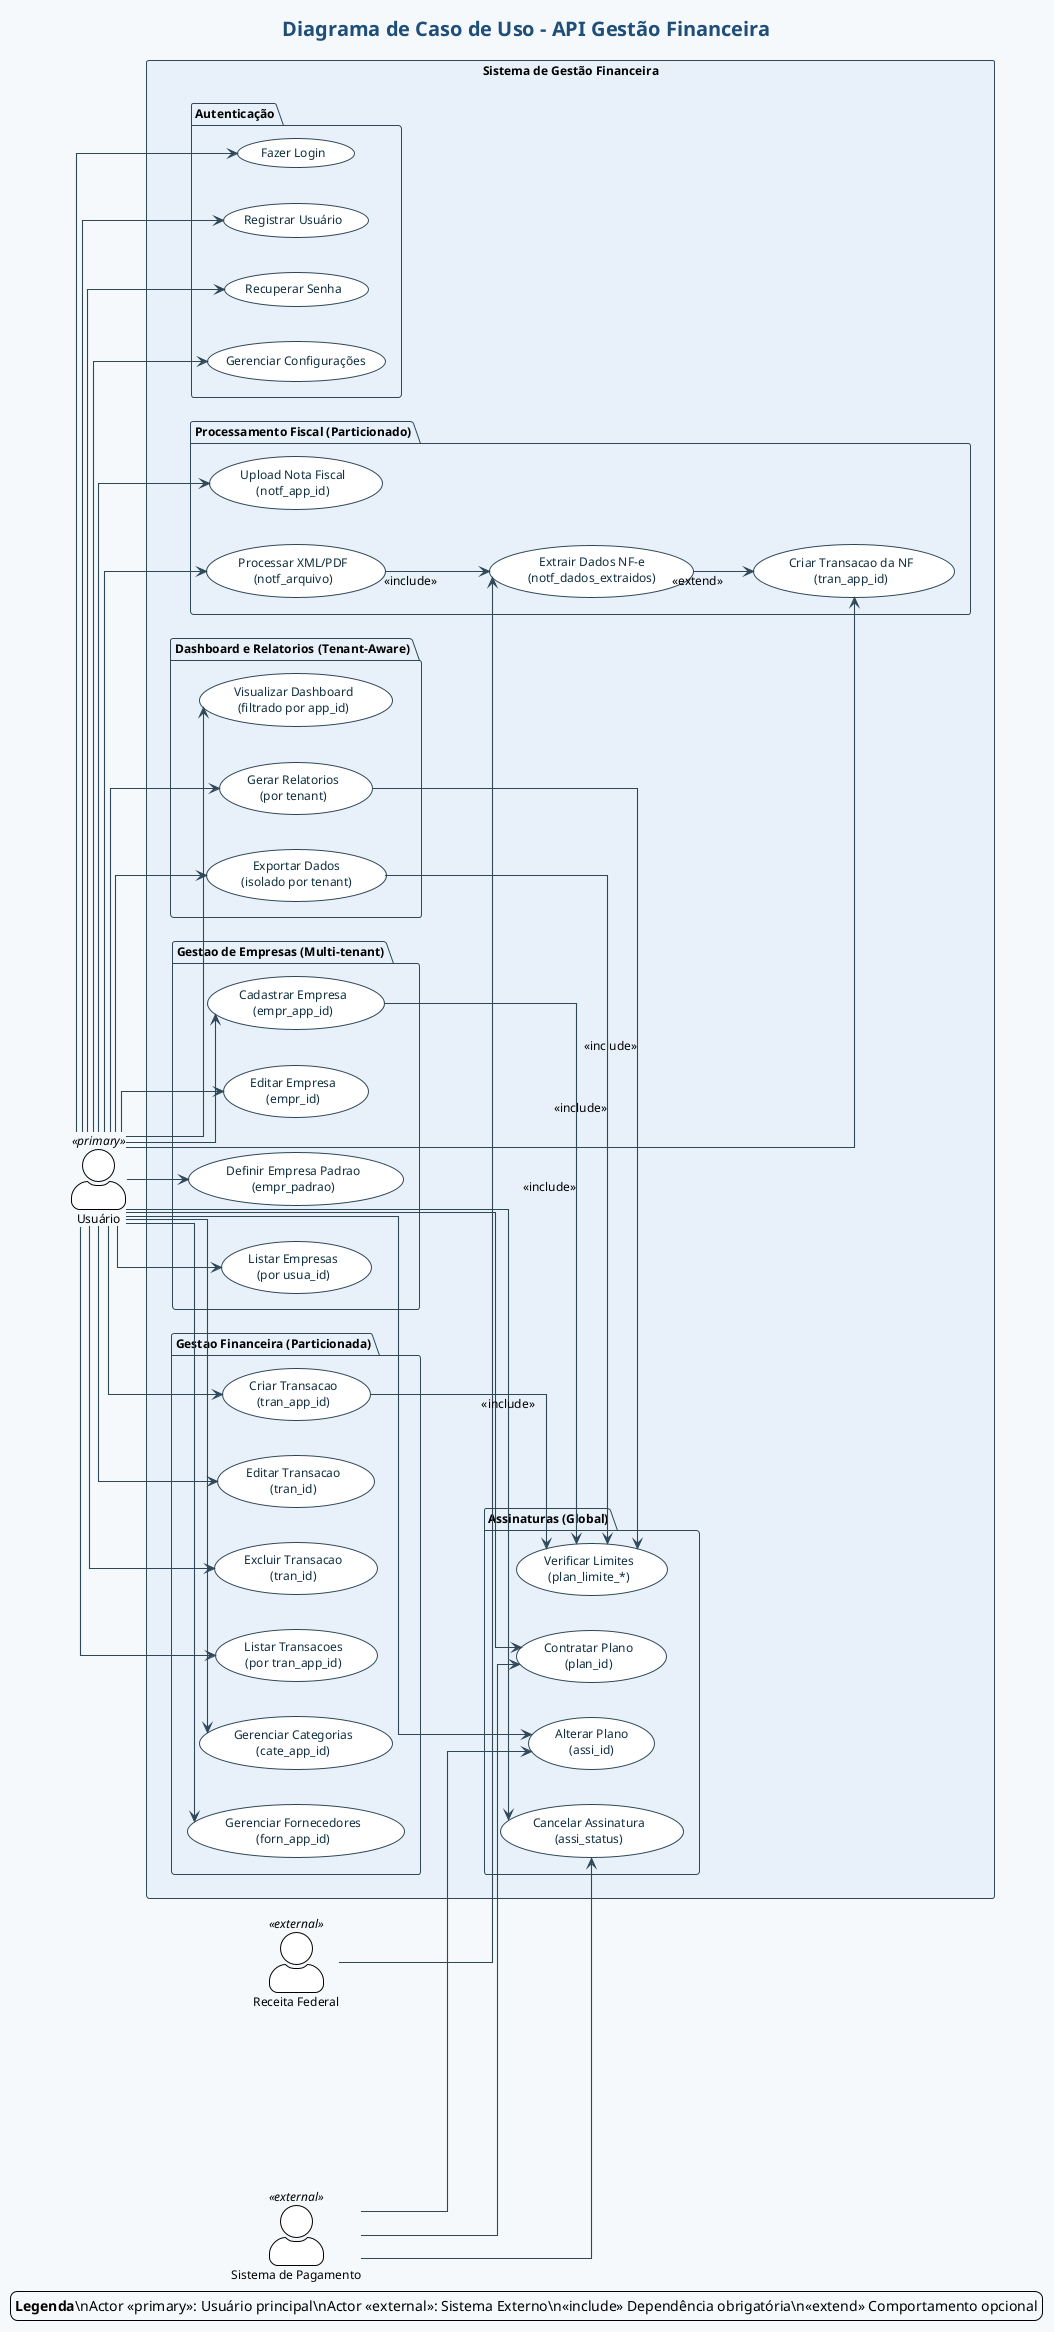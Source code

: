 @startuml
!theme plain
title Diagrama de Caso de Uso - API Gestão Financeira

skinparam linetype ortho
skinparam backgroundColor #F6F9FC
skinparam shadowing false
skinparam defaultFontName "Arial"
skinparam defaultFontSize 12
skinparam ArrowColor #2F4858
skinparam ArrowThickness 1.1
skinparam actorStyle awesome
skinparam usecase {
  BackgroundColor #FFFFFF
  BorderColor #2F4858
  FontColor #0F2E3D
}
skinparam package {
  BackgroundColor #E8F1FA
  BorderColor #2F4858
}
skinparam titleFontSize 20
skinparam titleFontColor #1F4E79
left to right direction

actor "Usuário" as User <<primary>>
actor "Sistema de Pagamento" as PaymentSystem <<external>>
actor "Receita Federal" as ReceitaFederal <<external>>

rectangle "Sistema de Gestão Financeira" {
  
  package "Autenticação" {
    usecase "Fazer Login" as UC1
    usecase "Registrar Usuário" as UC2
    usecase "Recuperar Senha" as UC3
    usecase "Gerenciar Configurações" as UC4
  }
  
  package "Gestao de Empresas (Multi-tenant)" {
    usecase "Cadastrar Empresa\n(empr_app_id)" as UC5
    usecase "Editar Empresa\n(empr_id)" as UC6
    usecase "Definir Empresa Padrao\n(empr_padrao)" as UC7
    usecase "Listar Empresas\n(por usua_id)" as UC8
  }
  
  package "Gestao Financeira (Particionada)" {
    usecase "Criar Transacao\n(tran_app_id)" as UC9
    usecase "Editar Transacao\n(tran_id)" as UC10
    usecase "Excluir Transacao\n(tran_id)" as UC11
    usecase "Listar Transacoes\n(por tran_app_id)" as UC12
    usecase "Gerenciar Categorias\n(cate_app_id)" as UC13
    usecase "Gerenciar Fornecedores\n(forn_app_id)" as UC14
  }
  
  package "Processamento Fiscal (Particionado)" {
    usecase "Upload Nota Fiscal\n(notf_app_id)" as UC15
    usecase "Processar XML/PDF\n(notf_arquivo)" as UC16
    usecase "Extrair Dados NF-e\n(notf_dados_extraidos)" as UC17
    usecase "Criar Transacao da NF\n(tran_app_id)" as UC18
  }
  
  package "Assinaturas (Global)" {
    usecase "Contratar Plano\n(plan_id)" as UC19
    usecase "Alterar Plano\n(assi_id)" as UC20
    usecase "Cancelar Assinatura\n(assi_status)" as UC21
    usecase "Verificar Limites\n(plan_limite_*)" as UC22
  }
  
  package "Dashboard e Relatorios (Tenant-Aware)" {
    usecase "Visualizar Dashboard\n(filtrado por app_id)" as UC23
    usecase "Gerar Relatorios\n(por tenant)" as UC24
    usecase "Exportar Dados\n(isolado por tenant)" as UC25
  }
}

' Relacionamentos do Usuário
User --> UC1
User --> UC2
User --> UC3
User --> UC4
User --> UC5
User --> UC6
User --> UC7
User --> UC8
User --> UC9
User --> UC10
User --> UC11
User --> UC12
User --> UC13
User --> UC14
User --> UC15
User --> UC16
User --> UC18
User --> UC19
User --> UC20
User --> UC21
User --> UC23
User --> UC24
User --> UC25

' Relacionamentos do Sistema de Pagamento
PaymentSystem --> UC19
PaymentSystem --> UC20
PaymentSystem --> UC21

' Relacionamentos da Receita Federal
ReceitaFederal --> UC17

' Relacionamentos internos
UC16 --> UC17 : <<include>>
UC17 --> UC18 : <<extend>>
UC9 --> UC22 : <<include>>
UC5 --> UC22 : <<include>>
UC24 --> UC22 : <<include>>
UC25 --> UC22 : <<include>>

legend right
<b>Legenda</b>\nActor <<primary>>: Usuário principal\nActor <<external>>: Sistema Externo\n<<include>> Dependência obrigatória\n<<extend>> Comportamento opcional
endlegend

@enduml